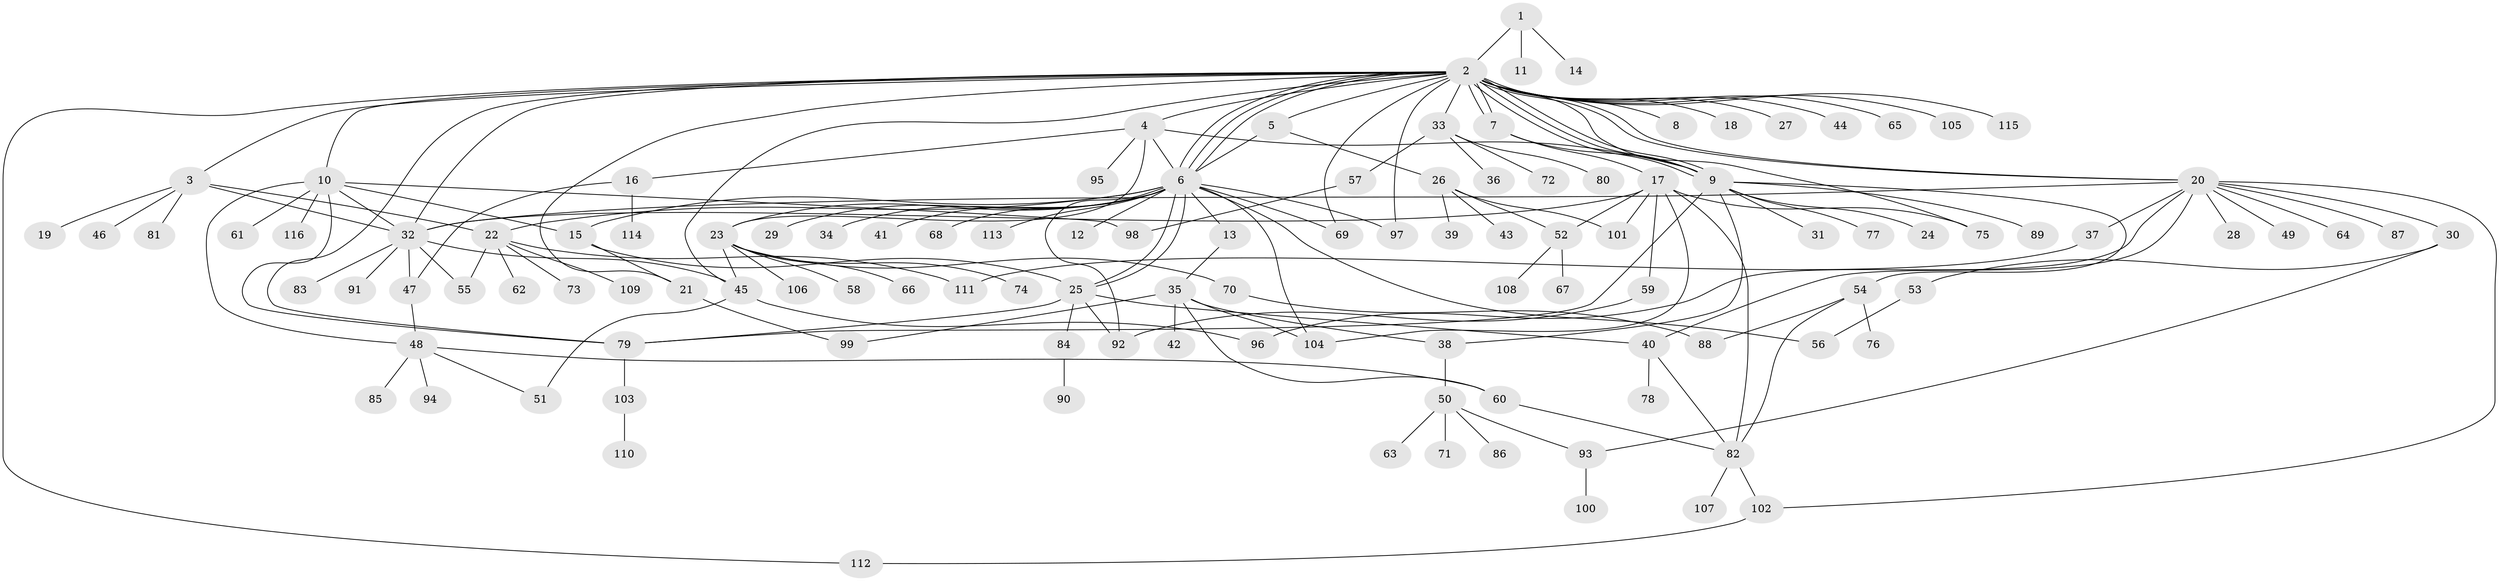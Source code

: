 // Generated by graph-tools (version 1.1) at 2025/49/03/09/25 03:49:53]
// undirected, 116 vertices, 168 edges
graph export_dot {
graph [start="1"]
  node [color=gray90,style=filled];
  1;
  2;
  3;
  4;
  5;
  6;
  7;
  8;
  9;
  10;
  11;
  12;
  13;
  14;
  15;
  16;
  17;
  18;
  19;
  20;
  21;
  22;
  23;
  24;
  25;
  26;
  27;
  28;
  29;
  30;
  31;
  32;
  33;
  34;
  35;
  36;
  37;
  38;
  39;
  40;
  41;
  42;
  43;
  44;
  45;
  46;
  47;
  48;
  49;
  50;
  51;
  52;
  53;
  54;
  55;
  56;
  57;
  58;
  59;
  60;
  61;
  62;
  63;
  64;
  65;
  66;
  67;
  68;
  69;
  70;
  71;
  72;
  73;
  74;
  75;
  76;
  77;
  78;
  79;
  80;
  81;
  82;
  83;
  84;
  85;
  86;
  87;
  88;
  89;
  90;
  91;
  92;
  93;
  94;
  95;
  96;
  97;
  98;
  99;
  100;
  101;
  102;
  103;
  104;
  105;
  106;
  107;
  108;
  109;
  110;
  111;
  112;
  113;
  114;
  115;
  116;
  1 -- 2;
  1 -- 11;
  1 -- 14;
  2 -- 3;
  2 -- 4;
  2 -- 5;
  2 -- 6;
  2 -- 6;
  2 -- 6;
  2 -- 7;
  2 -- 7;
  2 -- 8;
  2 -- 9;
  2 -- 9;
  2 -- 9;
  2 -- 10;
  2 -- 18;
  2 -- 20;
  2 -- 20;
  2 -- 21;
  2 -- 27;
  2 -- 32;
  2 -- 33;
  2 -- 44;
  2 -- 45;
  2 -- 65;
  2 -- 69;
  2 -- 75;
  2 -- 79;
  2 -- 97;
  2 -- 105;
  2 -- 112;
  2 -- 115;
  3 -- 19;
  3 -- 22;
  3 -- 32;
  3 -- 46;
  3 -- 81;
  4 -- 6;
  4 -- 9;
  4 -- 16;
  4 -- 23;
  4 -- 95;
  5 -- 6;
  5 -- 26;
  6 -- 12;
  6 -- 13;
  6 -- 15;
  6 -- 22;
  6 -- 23;
  6 -- 25;
  6 -- 25;
  6 -- 29;
  6 -- 34;
  6 -- 41;
  6 -- 56;
  6 -- 68;
  6 -- 69;
  6 -- 92;
  6 -- 97;
  6 -- 104;
  6 -- 113;
  7 -- 9;
  7 -- 17;
  9 -- 24;
  9 -- 31;
  9 -- 38;
  9 -- 54;
  9 -- 77;
  9 -- 79;
  9 -- 89;
  10 -- 15;
  10 -- 32;
  10 -- 48;
  10 -- 61;
  10 -- 79;
  10 -- 98;
  10 -- 116;
  13 -- 35;
  15 -- 21;
  15 -- 25;
  16 -- 47;
  16 -- 114;
  17 -- 32;
  17 -- 52;
  17 -- 59;
  17 -- 75;
  17 -- 82;
  17 -- 101;
  17 -- 104;
  20 -- 28;
  20 -- 30;
  20 -- 32;
  20 -- 37;
  20 -- 40;
  20 -- 49;
  20 -- 64;
  20 -- 87;
  20 -- 96;
  20 -- 102;
  21 -- 99;
  22 -- 55;
  22 -- 62;
  22 -- 73;
  22 -- 109;
  22 -- 111;
  23 -- 45;
  23 -- 58;
  23 -- 66;
  23 -- 70;
  23 -- 74;
  23 -- 106;
  25 -- 40;
  25 -- 79;
  25 -- 84;
  25 -- 92;
  26 -- 39;
  26 -- 43;
  26 -- 52;
  26 -- 101;
  30 -- 53;
  30 -- 93;
  32 -- 45;
  32 -- 47;
  32 -- 55;
  32 -- 83;
  32 -- 91;
  33 -- 36;
  33 -- 57;
  33 -- 72;
  33 -- 80;
  35 -- 38;
  35 -- 42;
  35 -- 60;
  35 -- 99;
  35 -- 104;
  37 -- 111;
  38 -- 50;
  40 -- 78;
  40 -- 82;
  45 -- 51;
  45 -- 96;
  47 -- 48;
  48 -- 51;
  48 -- 60;
  48 -- 85;
  48 -- 94;
  50 -- 63;
  50 -- 71;
  50 -- 86;
  50 -- 93;
  52 -- 67;
  52 -- 108;
  53 -- 56;
  54 -- 76;
  54 -- 82;
  54 -- 88;
  57 -- 98;
  59 -- 92;
  60 -- 82;
  70 -- 88;
  79 -- 103;
  82 -- 102;
  82 -- 107;
  84 -- 90;
  93 -- 100;
  102 -- 112;
  103 -- 110;
}
